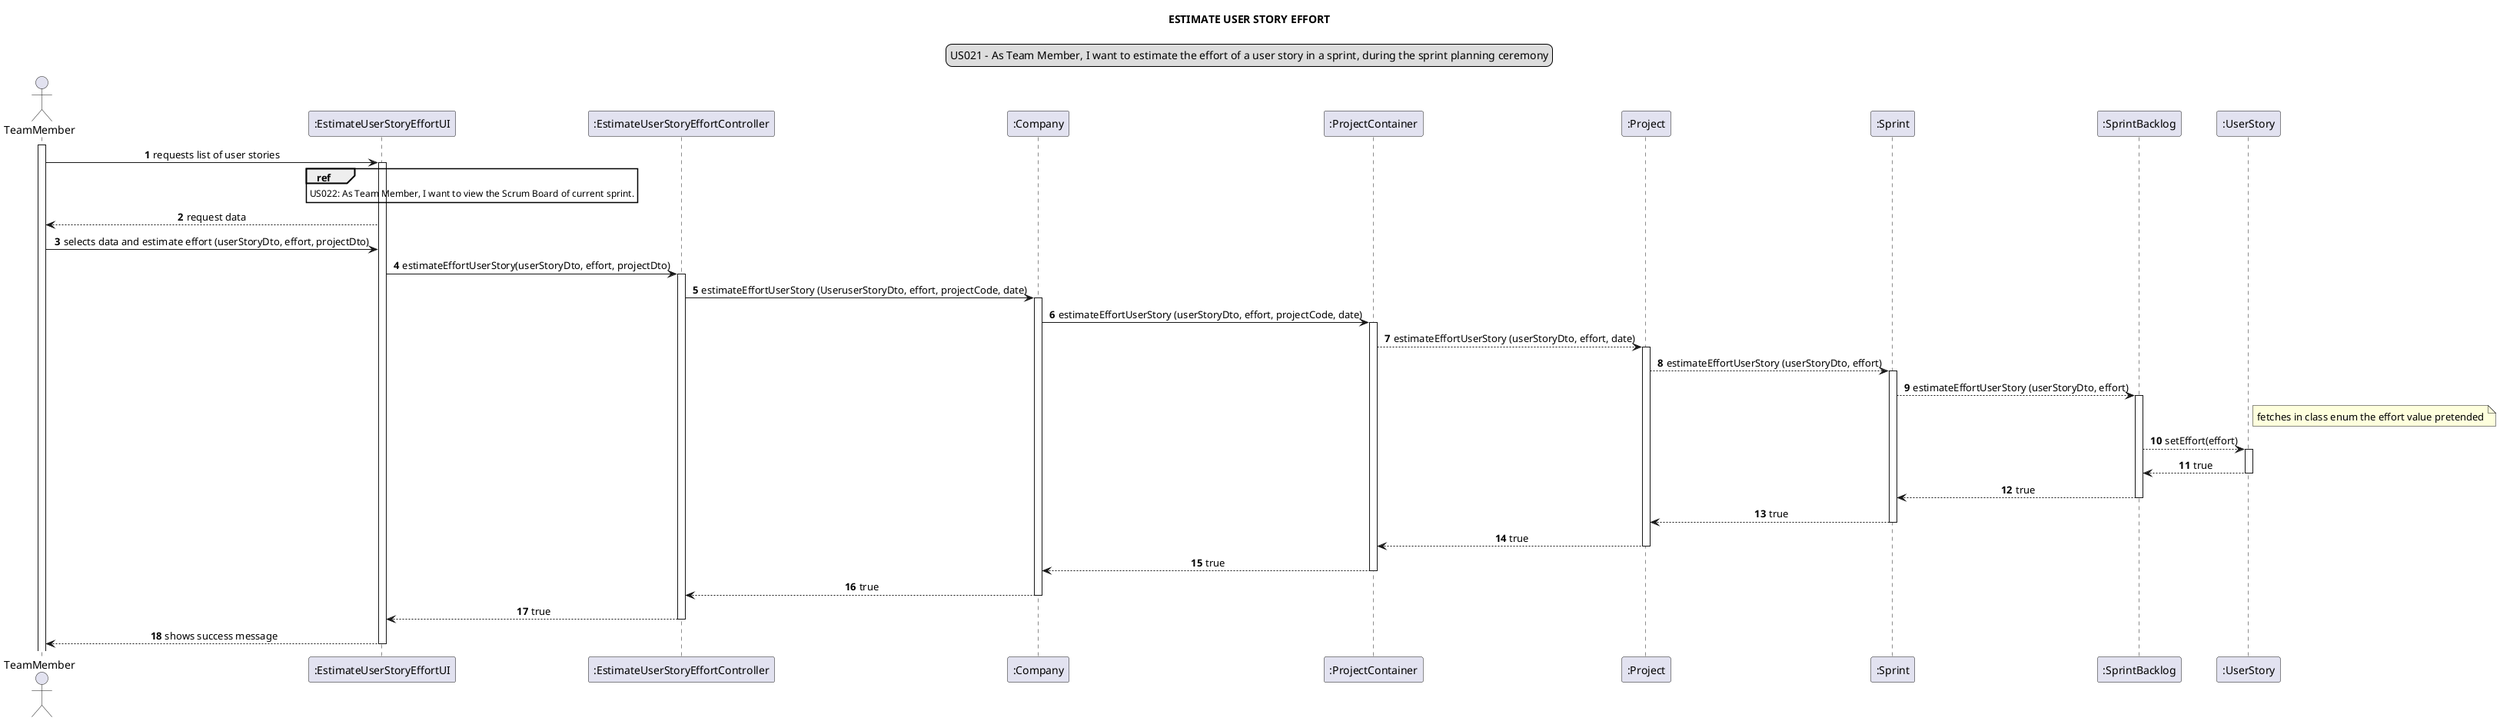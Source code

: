 @startuml
skinparam sequenceMessageAlign center
title ESTIMATE USER STORY EFFORT
legend top
US021 - As Team Member, I want to estimate the effort of a user story in a sprint, during the sprint planning ceremony
end legend
autonumber
actor TeamMember
participant ":EstimateUserStoryEffortUI" as ui
participant ":EstimateUserStoryEffortController" as controller
participant ":Company" as company
participant ":ProjectContainer" as pc
participant ":Project" as project
participant ":Sprint" as sprint
participant ":SprintBacklog" as sb
participant ":UserStory" as us


activate TeamMember

TeamMember -> ui: requests list of user stories
activate ui
ref over ui: US022: As Team Member, I want to view the Scrum Board of current sprint.





ui --> TeamMember: request data
TeamMember -> ui: selects data and estimate effort (userStoryDto, effort, projectDto)



ui -> controller: estimateEffortUserStory(userStoryDto, effort, projectDto)
activate controller

controller -> company: estimateEffortUserStory (UseruserStoryDto, effort, projectCode, date)
activate company

company -> pc: estimateEffortUserStory (userStoryDto, effort, projectCode, date)
activate pc

pc --> project: estimateEffortUserStory (userStoryDto, effort, date)
activate project

project --> sprint: estimateEffortUserStory (userStoryDto, effort)
activate sprint

sprint --> sb: estimateEffortUserStory (userStoryDto, effort)
activate sb
note right of us: fetches in class enum the effort value pretended

sb --> us: setEffort(effort)
activate us


us --> sb: true
deactivate us
sb --> sprint: true
deactivate sb
sprint --> project: true
deactivate sprint
project --> pc: true
deactivate project
pc --> company: true
deactivate pc
company --> controller: true
deactivate company
controller --> ui: true

deactivate controller
ui --> TeamMember: shows success message
deactivate ui
@enduml